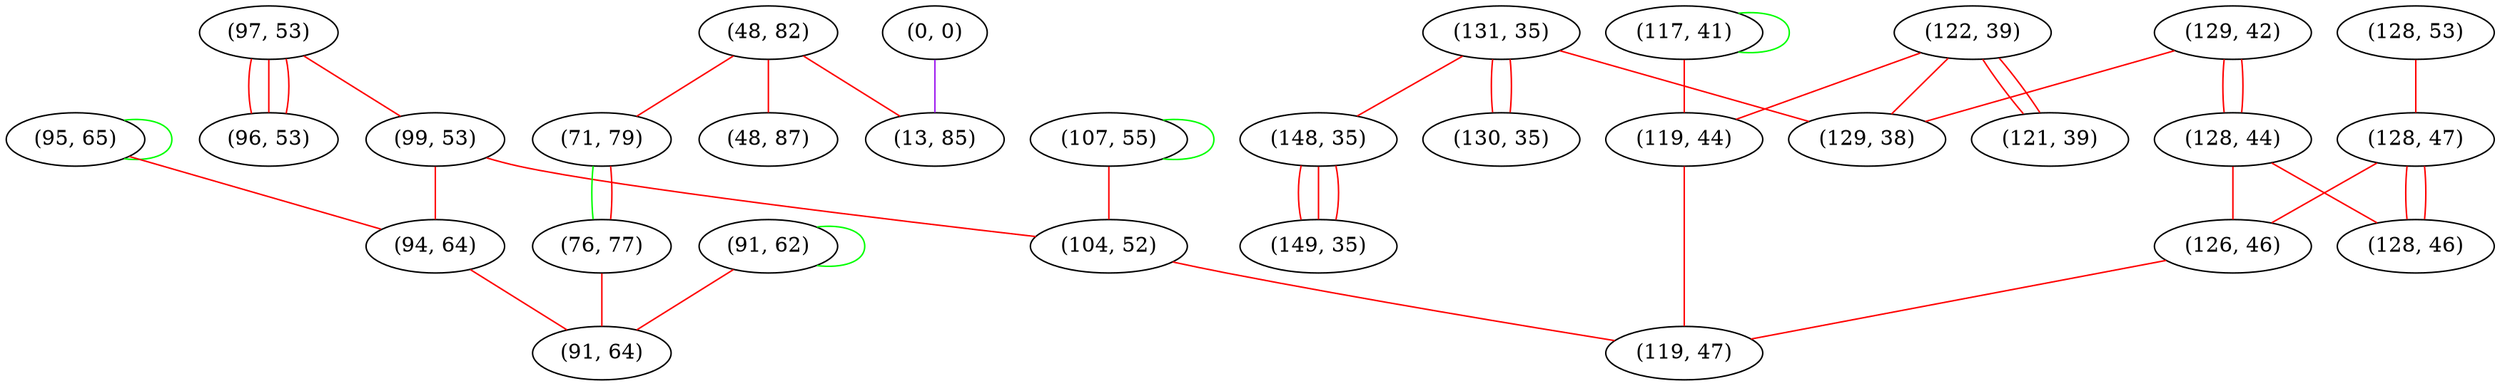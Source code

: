 graph "" {
"(97, 53)";
"(128, 53)";
"(131, 35)";
"(128, 47)";
"(99, 53)";
"(91, 62)";
"(129, 42)";
"(48, 82)";
"(95, 65)";
"(96, 53)";
"(71, 79)";
"(148, 35)";
"(76, 77)";
"(48, 87)";
"(128, 44)";
"(130, 35)";
"(122, 39)";
"(0, 0)";
"(126, 46)";
"(121, 39)";
"(117, 41)";
"(119, 44)";
"(149, 35)";
"(13, 85)";
"(94, 64)";
"(91, 64)";
"(107, 55)";
"(128, 46)";
"(104, 52)";
"(129, 38)";
"(119, 47)";
"(97, 53)" -- "(96, 53)"  [color=red, key=0, weight=1];
"(97, 53)" -- "(96, 53)"  [color=red, key=1, weight=1];
"(97, 53)" -- "(96, 53)"  [color=red, key=2, weight=1];
"(97, 53)" -- "(99, 53)"  [color=red, key=0, weight=1];
"(128, 53)" -- "(128, 47)"  [color=red, key=0, weight=1];
"(131, 35)" -- "(130, 35)"  [color=red, key=0, weight=1];
"(131, 35)" -- "(130, 35)"  [color=red, key=1, weight=1];
"(131, 35)" -- "(129, 38)"  [color=red, key=0, weight=1];
"(131, 35)" -- "(148, 35)"  [color=red, key=0, weight=1];
"(128, 47)" -- "(128, 46)"  [color=red, key=0, weight=1];
"(128, 47)" -- "(128, 46)"  [color=red, key=1, weight=1];
"(128, 47)" -- "(126, 46)"  [color=red, key=0, weight=1];
"(99, 53)" -- "(94, 64)"  [color=red, key=0, weight=1];
"(99, 53)" -- "(104, 52)"  [color=red, key=0, weight=1];
"(91, 62)" -- "(91, 64)"  [color=red, key=0, weight=1];
"(91, 62)" -- "(91, 62)"  [color=green, key=0, weight=2];
"(129, 42)" -- "(129, 38)"  [color=red, key=0, weight=1];
"(129, 42)" -- "(128, 44)"  [color=red, key=0, weight=1];
"(129, 42)" -- "(128, 44)"  [color=red, key=1, weight=1];
"(48, 82)" -- "(13, 85)"  [color=red, key=0, weight=1];
"(48, 82)" -- "(48, 87)"  [color=red, key=0, weight=1];
"(48, 82)" -- "(71, 79)"  [color=red, key=0, weight=1];
"(95, 65)" -- "(94, 64)"  [color=red, key=0, weight=1];
"(95, 65)" -- "(95, 65)"  [color=green, key=0, weight=2];
"(71, 79)" -- "(76, 77)"  [color=green, key=0, weight=2];
"(71, 79)" -- "(76, 77)"  [color=red, key=1, weight=1];
"(148, 35)" -- "(149, 35)"  [color=red, key=0, weight=1];
"(148, 35)" -- "(149, 35)"  [color=red, key=1, weight=1];
"(148, 35)" -- "(149, 35)"  [color=red, key=2, weight=1];
"(76, 77)" -- "(91, 64)"  [color=red, key=0, weight=1];
"(128, 44)" -- "(128, 46)"  [color=red, key=0, weight=1];
"(128, 44)" -- "(126, 46)"  [color=red, key=0, weight=1];
"(122, 39)" -- "(119, 44)"  [color=red, key=0, weight=1];
"(122, 39)" -- "(129, 38)"  [color=red, key=0, weight=1];
"(122, 39)" -- "(121, 39)"  [color=red, key=0, weight=1];
"(122, 39)" -- "(121, 39)"  [color=red, key=1, weight=1];
"(0, 0)" -- "(13, 85)"  [color=purple, key=0, weight=4];
"(126, 46)" -- "(119, 47)"  [color=red, key=0, weight=1];
"(117, 41)" -- "(119, 44)"  [color=red, key=0, weight=1];
"(117, 41)" -- "(117, 41)"  [color=green, key=0, weight=2];
"(119, 44)" -- "(119, 47)"  [color=red, key=0, weight=1];
"(94, 64)" -- "(91, 64)"  [color=red, key=0, weight=1];
"(107, 55)" -- "(107, 55)"  [color=green, key=0, weight=2];
"(107, 55)" -- "(104, 52)"  [color=red, key=0, weight=1];
"(104, 52)" -- "(119, 47)"  [color=red, key=0, weight=1];
}
